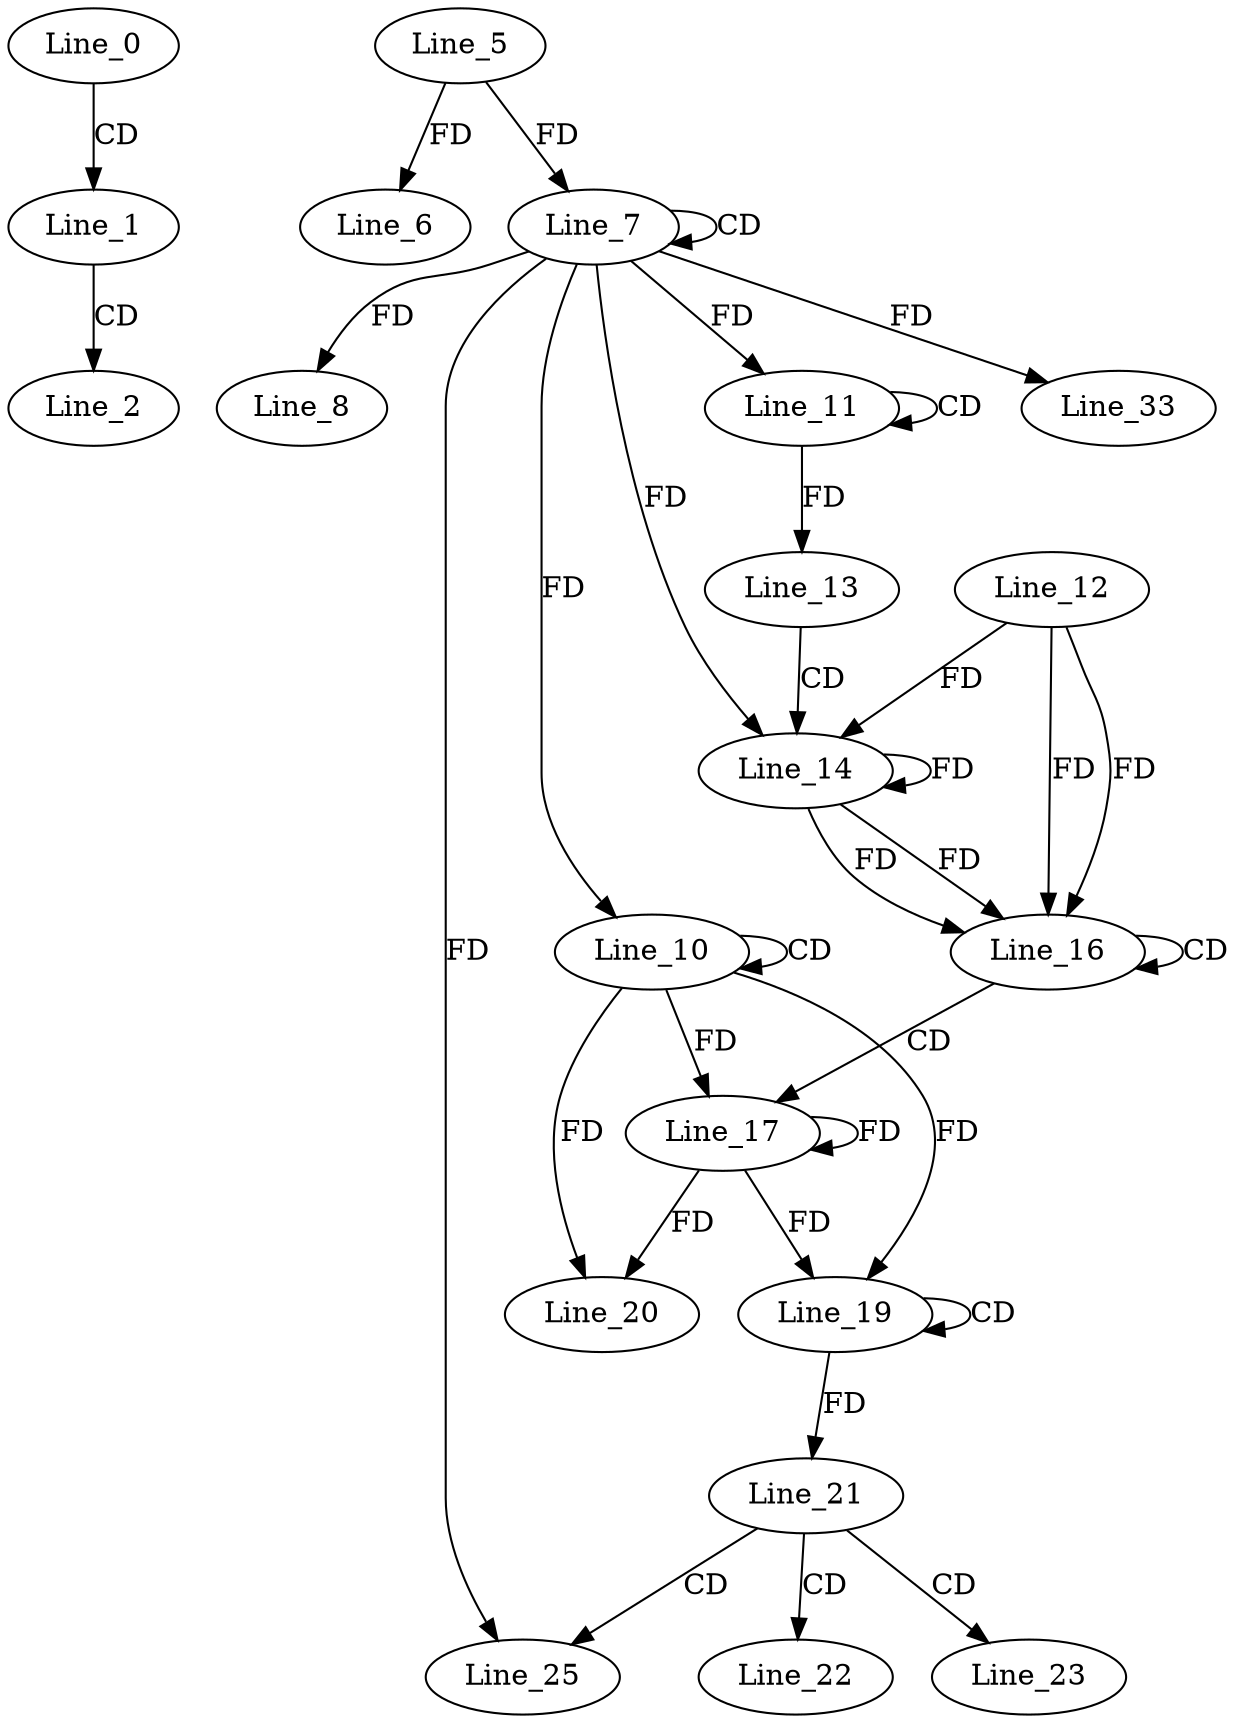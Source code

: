 digraph G {
  Line_0;
  Line_1;
  Line_2;
  Line_5;
  Line_6;
  Line_7;
  Line_7;
  Line_8;
  Line_10;
  Line_10;
  Line_10;
  Line_11;
  Line_11;
  Line_13;
  Line_14;
  Line_12;
  Line_14;
  Line_14;
  Line_16;
  Line_16;
  Line_17;
  Line_19;
  Line_19;
  Line_20;
  Line_21;
  Line_22;
  Line_23;
  Line_25;
  Line_25;
  Line_33;
  Line_0 -> Line_1 [ label="CD" ];
  Line_1 -> Line_2 [ label="CD" ];
  Line_5 -> Line_6 [ label="FD" ];
  Line_7 -> Line_7 [ label="CD" ];
  Line_5 -> Line_7 [ label="FD" ];
  Line_7 -> Line_8 [ label="FD" ];
  Line_10 -> Line_10 [ label="CD" ];
  Line_7 -> Line_10 [ label="FD" ];
  Line_11 -> Line_11 [ label="CD" ];
  Line_7 -> Line_11 [ label="FD" ];
  Line_11 -> Line_13 [ label="FD" ];
  Line_13 -> Line_14 [ label="CD" ];
  Line_12 -> Line_14 [ label="FD" ];
  Line_14 -> Line_14 [ label="FD" ];
  Line_7 -> Line_14 [ label="FD" ];
  Line_12 -> Line_16 [ label="FD" ];
  Line_14 -> Line_16 [ label="FD" ];
  Line_16 -> Line_16 [ label="CD" ];
  Line_12 -> Line_16 [ label="FD" ];
  Line_14 -> Line_16 [ label="FD" ];
  Line_16 -> Line_17 [ label="CD" ];
  Line_10 -> Line_17 [ label="FD" ];
  Line_17 -> Line_17 [ label="FD" ];
  Line_19 -> Line_19 [ label="CD" ];
  Line_10 -> Line_19 [ label="FD" ];
  Line_17 -> Line_19 [ label="FD" ];
  Line_10 -> Line_20 [ label="FD" ];
  Line_17 -> Line_20 [ label="FD" ];
  Line_19 -> Line_21 [ label="FD" ];
  Line_21 -> Line_22 [ label="CD" ];
  Line_21 -> Line_23 [ label="CD" ];
  Line_21 -> Line_25 [ label="CD" ];
  Line_7 -> Line_25 [ label="FD" ];
  Line_7 -> Line_33 [ label="FD" ];
}

